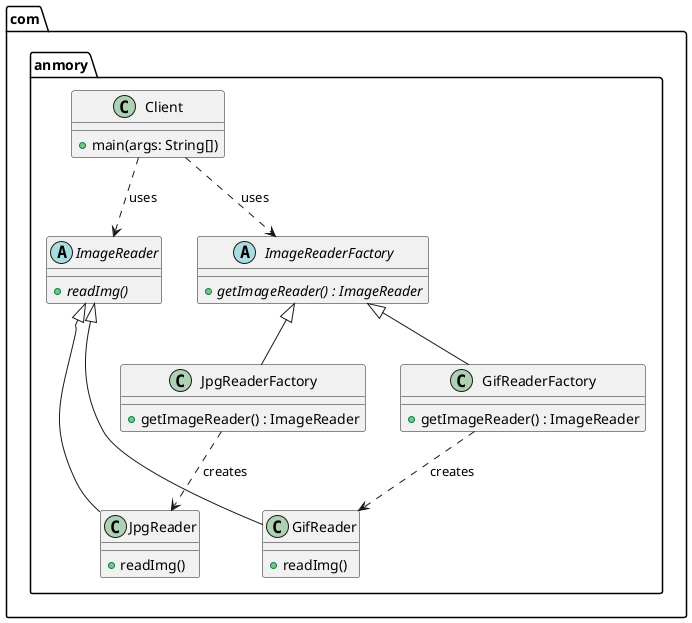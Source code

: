 @startuml
package "com.anmory" {

  ' 抽象类
  abstract class ImageReader {
    +readImg() {abstract}
  }

  abstract class ImageReaderFactory {
    +getImageReader() : ImageReader {abstract}
  }

  ' 具体类
  class JpgReader {
    +readImg()
  }

  class GifReader {
    +readImg()
  }

  class JpgReaderFactory {
    +getImageReader() : ImageReader
  }

  class GifReaderFactory {
    +getImageReader() : ImageReader
  }

  class Client {
    +main(args: String[])
  }

  ' 继承关系
  ImageReader <|-- JpgReader
  ImageReader <|-- GifReader
  ImageReaderFactory <|-- JpgReaderFactory
  ImageReaderFactory <|-- GifReaderFactory

  ' 依赖关系
  Client ..> ImageReaderFactory : uses
  Client ..> ImageReader : uses
  JpgReaderFactory ..> JpgReader : creates
  GifReaderFactory ..> GifReader : creates

}

@enduml
\\